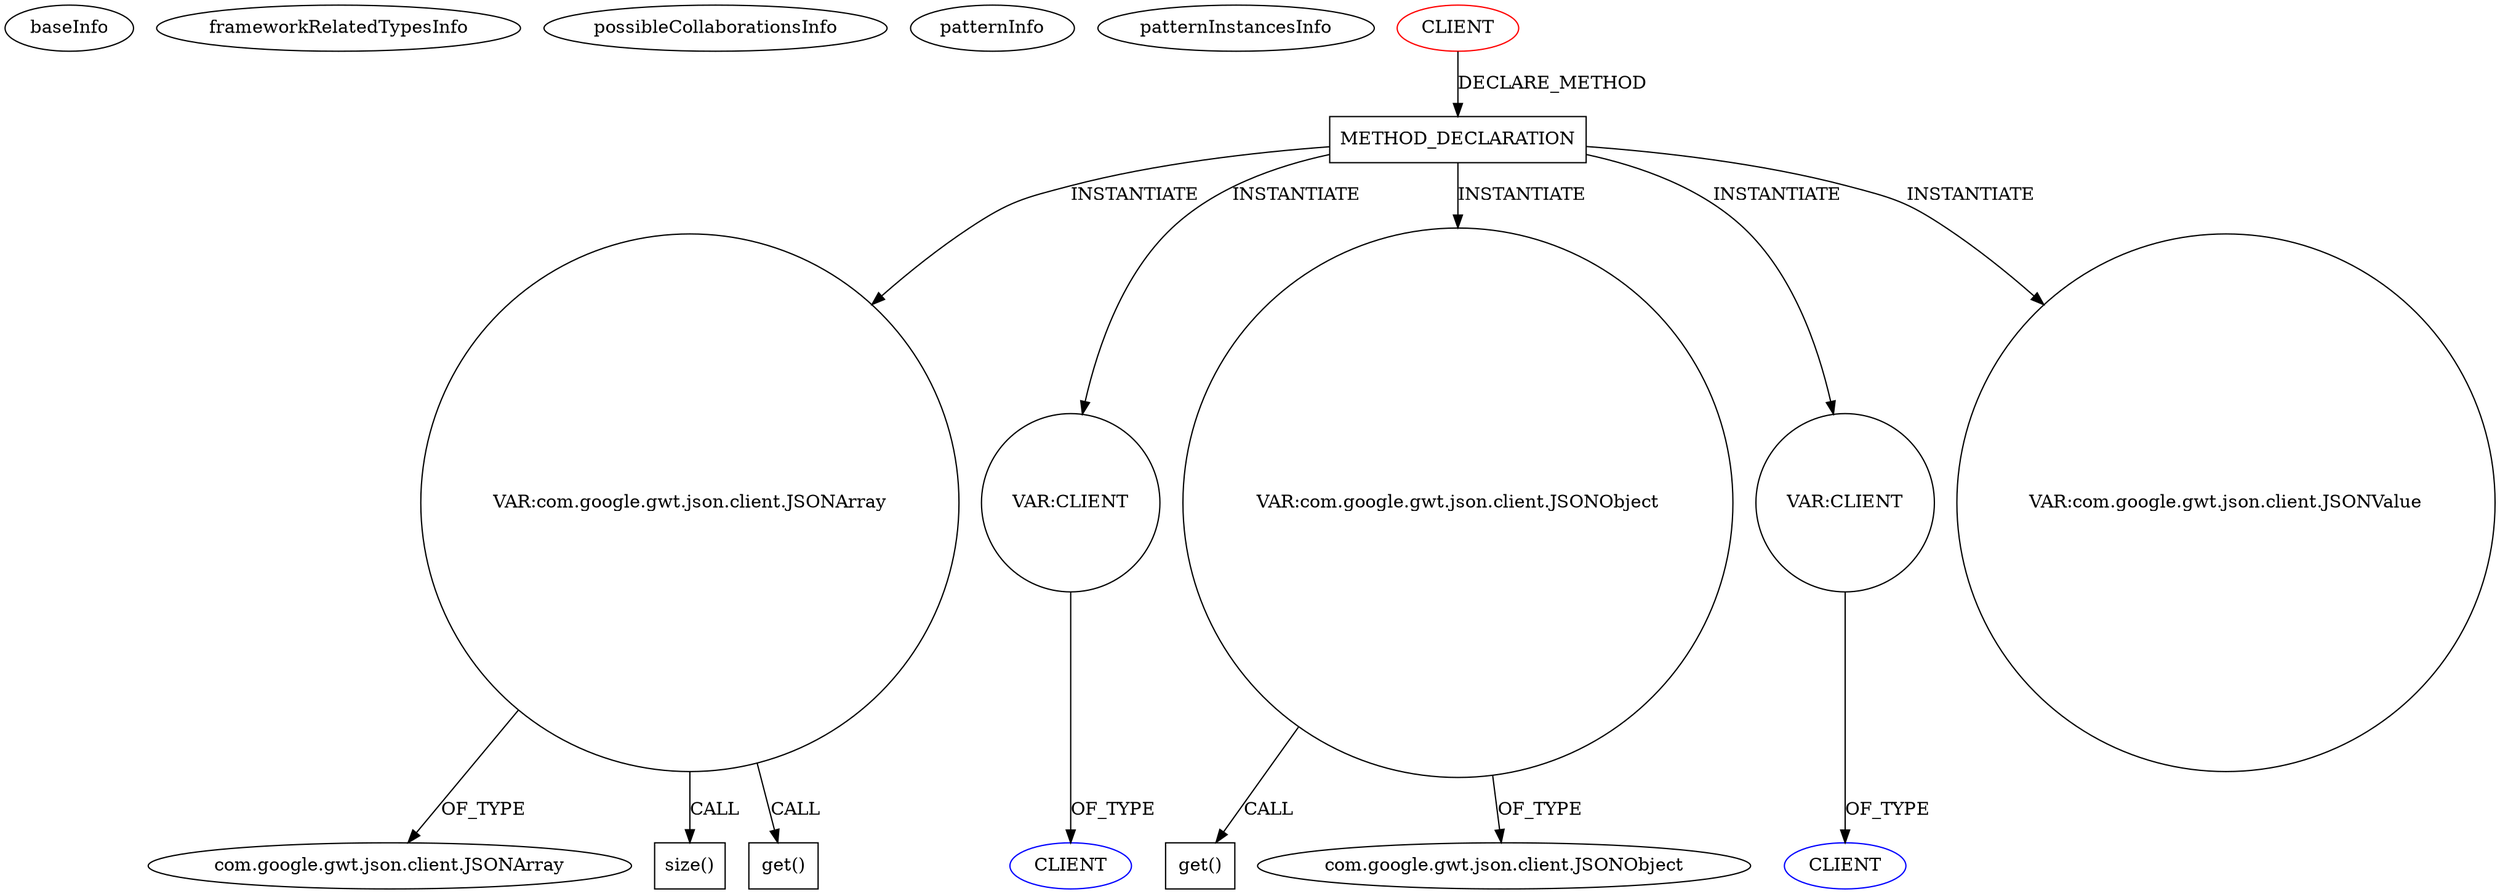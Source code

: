 digraph {
baseInfo[graphId=1125,category="pattern",isAnonymous=false,possibleRelation=false]
frameworkRelatedTypesInfo[]
possibleCollaborationsInfo[]
patternInfo[frequency=2.0,patternRootClient=0]
patternInstancesInfo[0="daonb-obudget~/daonb-obudget/obudget-master/src/client/src/org/obudget/client/Application.java~Application~1154",1="daonb-obudget~/daonb-obudget/obudget-master/src/client/src/org/obudget/client/BudgetSuggestionOracle.java~BudgetSuggestionOracle~1160"]
122[label="com.google.gwt.json.client.JSONArray",vertexType="FRAMEWORK_CLASS_TYPE",isFrameworkType=false]
120[label="VAR:com.google.gwt.json.client.JSONArray",vertexType="VARIABLE_EXPRESION",isFrameworkType=false,shape=circle]
49[label="METHOD_DECLARATION",vertexType="CLIENT_METHOD_DECLARATION",isFrameworkType=false,shape=box]
0[label="CLIENT",vertexType="ROOT_CLIENT_CLASS_DECLARATION",isFrameworkType=false,color=red]
153[label="VAR:CLIENT",vertexType="VARIABLE_EXPRESION",isFrameworkType=false,shape=circle]
129[label="VAR:com.google.gwt.json.client.JSONObject",vertexType="VARIABLE_EXPRESION",isFrameworkType=false,shape=circle]
101[label="VAR:CLIENT",vertexType="VARIABLE_EXPRESION",isFrameworkType=false,shape=circle]
121[label="size()",vertexType="INSIDE_CALL",isFrameworkType=false,shape=box]
136[label="get()",vertexType="INSIDE_CALL",isFrameworkType=false,shape=box]
130[label="get()",vertexType="INSIDE_CALL",isFrameworkType=false,shape=box]
131[label="com.google.gwt.json.client.JSONObject",vertexType="FRAMEWORK_CLASS_TYPE",isFrameworkType=false]
102[label="CLIENT",vertexType="REFERENCE_CLIENT_CLASS_DECLARATION",isFrameworkType=false,color=blue]
5[label="CLIENT",vertexType="REFERENCE_CLIENT_CLASS_DECLARATION",isFrameworkType=false,color=blue]
126[label="VAR:com.google.gwt.json.client.JSONValue",vertexType="VARIABLE_EXPRESION",isFrameworkType=false,shape=circle]
120->136[label="CALL"]
153->5[label="OF_TYPE"]
49->153[label="INSTANTIATE"]
49->101[label="INSTANTIATE"]
49->126[label="INSTANTIATE"]
120->122[label="OF_TYPE"]
49->129[label="INSTANTIATE"]
0->49[label="DECLARE_METHOD"]
129->131[label="OF_TYPE"]
49->120[label="INSTANTIATE"]
120->121[label="CALL"]
129->130[label="CALL"]
101->102[label="OF_TYPE"]
}
